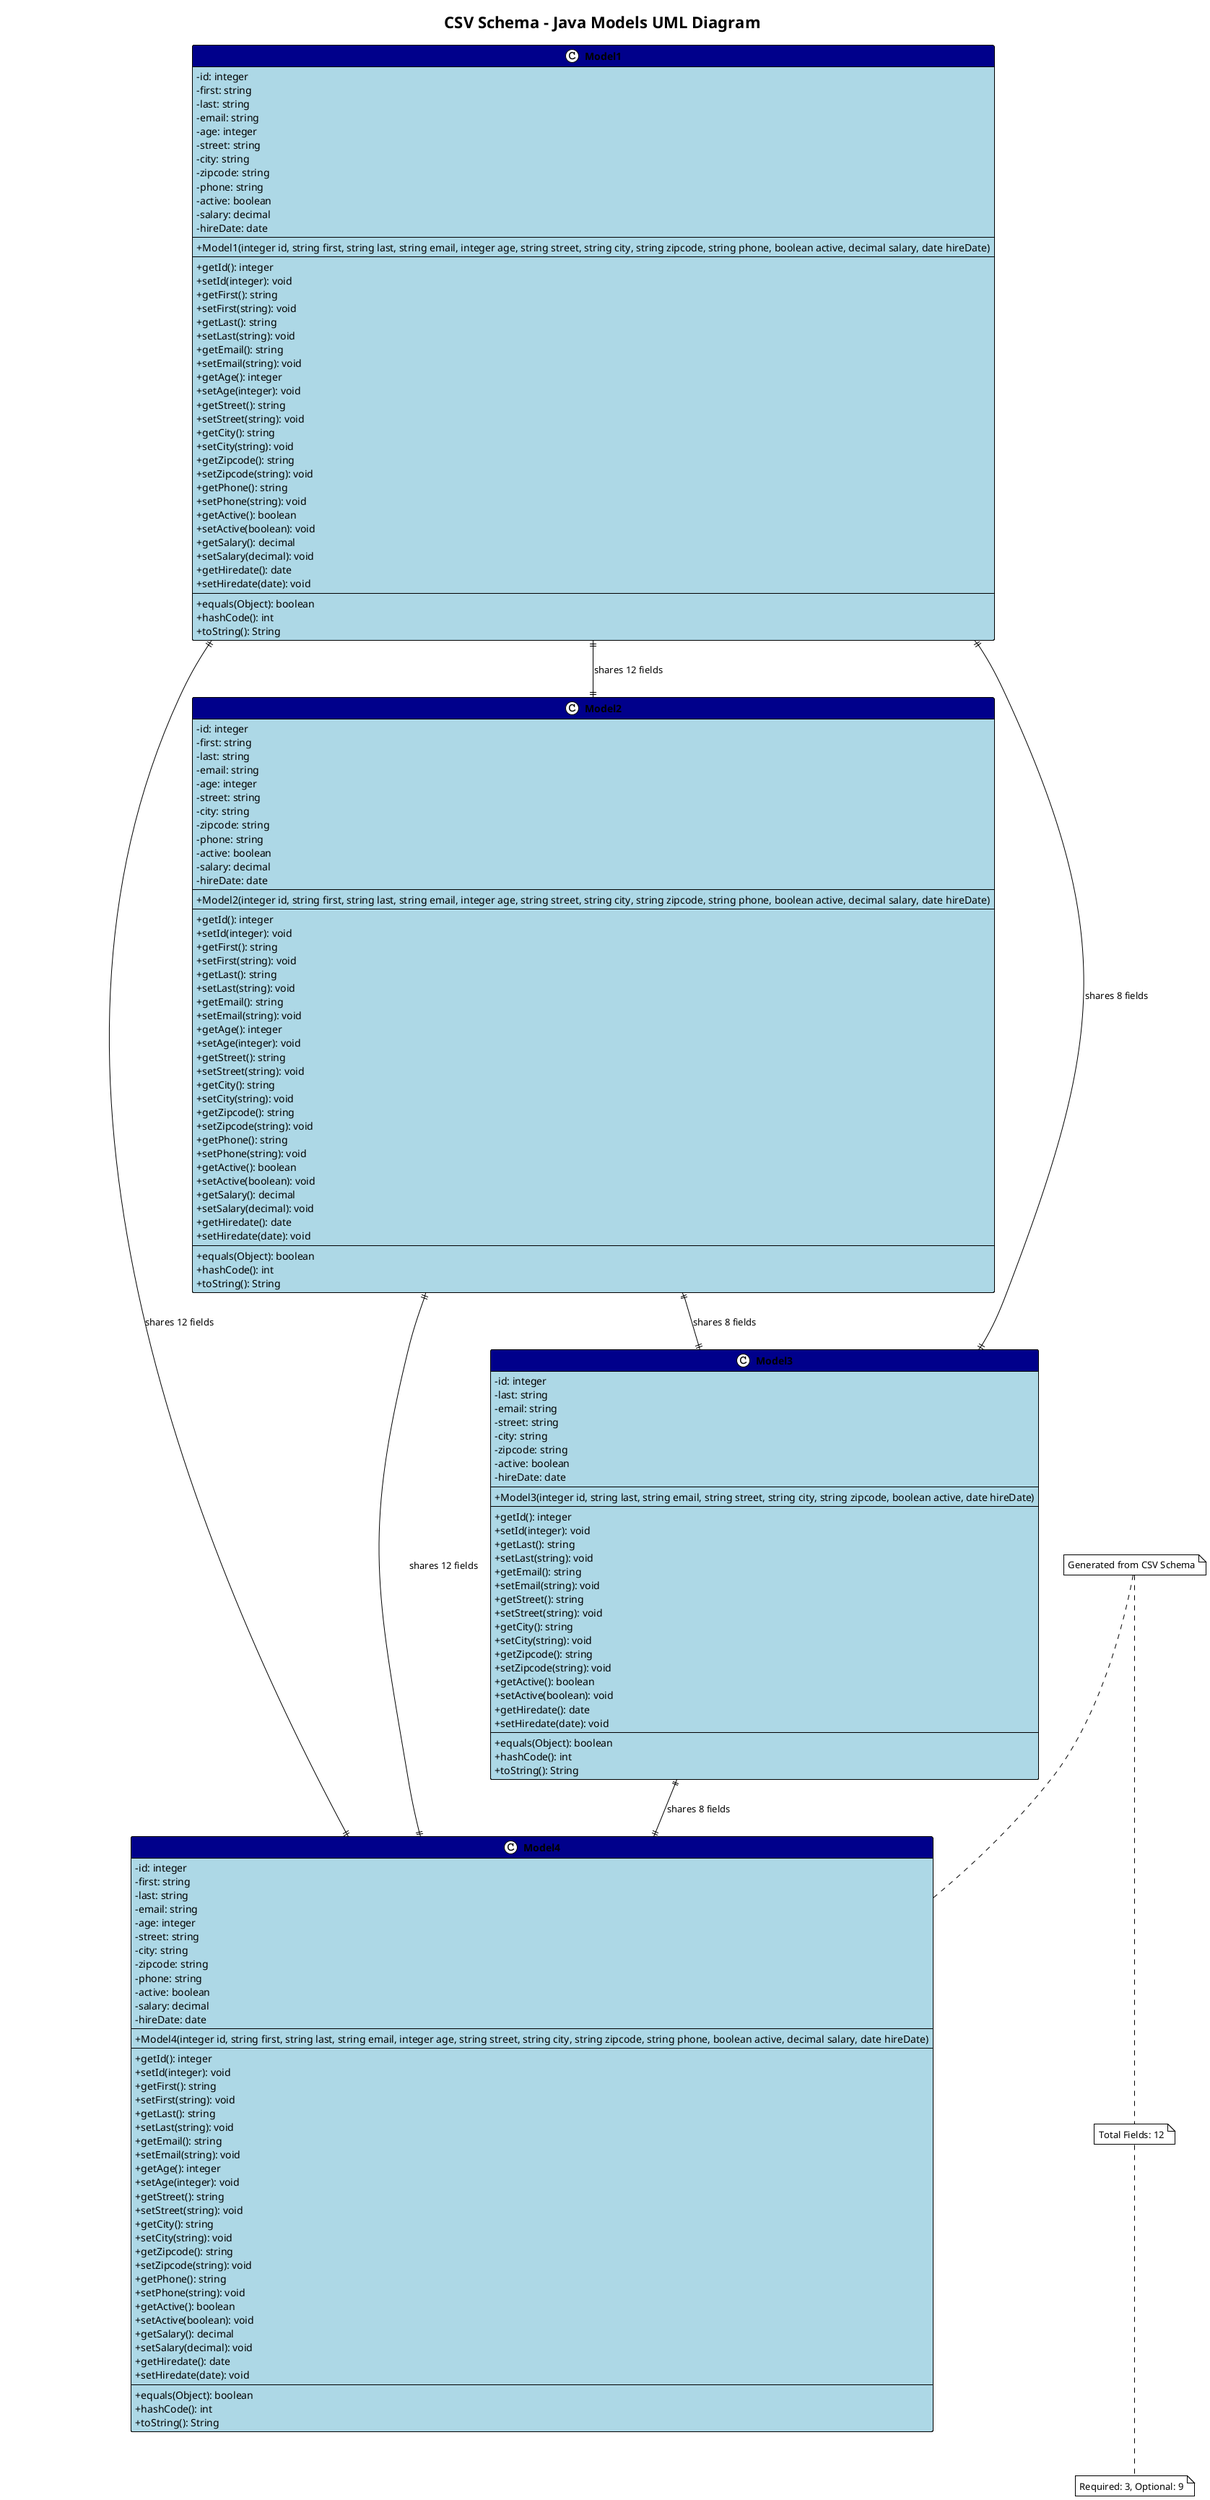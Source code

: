 @startuml CSV Schema Models
!theme plain
skinparam classAttributeIconSize 0
skinparam classFontStyle bold
skinparam classBackgroundColor lightblue
skinparam classHeaderBackgroundColor darkblue
skinparam classHeaderFontColor white

title CSV Schema - Java Models UML Diagram

class Model1 {
  - id: integer {field}
  - first: string {field}
  - last: string {field}
  - email: string
  - age: integer
  - street: string
  - city: string
  - zipcode: string
  - phone: string
  - active: boolean
  - salary: decimal
  - hireDate: date
  --
  + Model1(integer id, string first, string last, string email, integer age, string street, string city, string zipcode, string phone, boolean active, decimal salary, date hireDate)
  --
  + getId(): integer
  + setId(integer): void
  + getFirst(): string
  + setFirst(string): void
  + getLast(): string
  + setLast(string): void
  + getEmail(): string
  + setEmail(string): void
  + getAge(): integer
  + setAge(integer): void
  + getStreet(): string
  + setStreet(string): void
  + getCity(): string
  + setCity(string): void
  + getZipcode(): string
  + setZipcode(string): void
  + getPhone(): string
  + setPhone(string): void
  + getActive(): boolean
  + setActive(boolean): void
  + getSalary(): decimal
  + setSalary(decimal): void
  + getHiredate(): date
  + setHiredate(date): void
  --
  + equals(Object): boolean
  + hashCode(): int
  + toString(): String
}

class Model2 {
  - id: integer {field}
  - first: string {field}
  - last: string {field}
  - email: string
  - age: integer
  - street: string
  - city: string
  - zipcode: string
  - phone: string
  - active: boolean
  - salary: decimal
  - hireDate: date
  --
  + Model2(integer id, string first, string last, string email, integer age, string street, string city, string zipcode, string phone, boolean active, decimal salary, date hireDate)
  --
  + getId(): integer
  + setId(integer): void
  + getFirst(): string
  + setFirst(string): void
  + getLast(): string
  + setLast(string): void
  + getEmail(): string
  + setEmail(string): void
  + getAge(): integer
  + setAge(integer): void
  + getStreet(): string
  + setStreet(string): void
  + getCity(): string
  + setCity(string): void
  + getZipcode(): string
  + setZipcode(string): void
  + getPhone(): string
  + setPhone(string): void
  + getActive(): boolean
  + setActive(boolean): void
  + getSalary(): decimal
  + setSalary(decimal): void
  + getHiredate(): date
  + setHiredate(date): void
  --
  + equals(Object): boolean
  + hashCode(): int
  + toString(): String
}

class Model3 {
  - id: integer {field}
  - last: string {field}
  - email: string
  - street: string
  - city: string
  - zipcode: string
  - active: boolean
  - hireDate: date
  --
  + Model3(integer id, string last, string email, string street, string city, string zipcode, boolean active, date hireDate)
  --
  + getId(): integer
  + setId(integer): void
  + getLast(): string
  + setLast(string): void
  + getEmail(): string
  + setEmail(string): void
  + getStreet(): string
  + setStreet(string): void
  + getCity(): string
  + setCity(string): void
  + getZipcode(): string
  + setZipcode(string): void
  + getActive(): boolean
  + setActive(boolean): void
  + getHiredate(): date
  + setHiredate(date): void
  --
  + equals(Object): boolean
  + hashCode(): int
  + toString(): String
}

class Model4 {
  - id: integer {field}
  - first: string {field}
  - last: string {field}
  - email: string
  - age: integer
  - street: string
  - city: string
  - zipcode: string
  - phone: string
  - active: boolean
  - salary: decimal
  - hireDate: date
  --
  + Model4(integer id, string first, string last, string email, integer age, string street, string city, string zipcode, string phone, boolean active, decimal salary, date hireDate)
  --
  + getId(): integer
  + setId(integer): void
  + getFirst(): string
  + setFirst(string): void
  + getLast(): string
  + setLast(string): void
  + getEmail(): string
  + setEmail(string): void
  + getAge(): integer
  + setAge(integer): void
  + getStreet(): string
  + setStreet(string): void
  + getCity(): string
  + setCity(string): void
  + getZipcode(): string
  + setZipcode(string): void
  + getPhone(): string
  + setPhone(string): void
  + getActive(): boolean
  + setActive(boolean): void
  + getSalary(): decimal
  + setSalary(decimal): void
  + getHiredate(): date
  + setHiredate(date): void
  --
  + equals(Object): boolean
  + hashCode(): int
  + toString(): String
}

Model1 ||--|| Model2 : shares 12 fields
Model1 ||--|| Model3 : shares 8 fields
Model1 ||--|| Model4 : shares 12 fields
Model2 ||--|| Model3 : shares 8 fields
Model2 ||--|| Model4 : shares 12 fields
Model3 ||--|| Model4 : shares 8 fields

note top : Generated from CSV Schema
note bottom : Total Fields: 12
note bottom : Required: 3, Optional: 9
@enduml